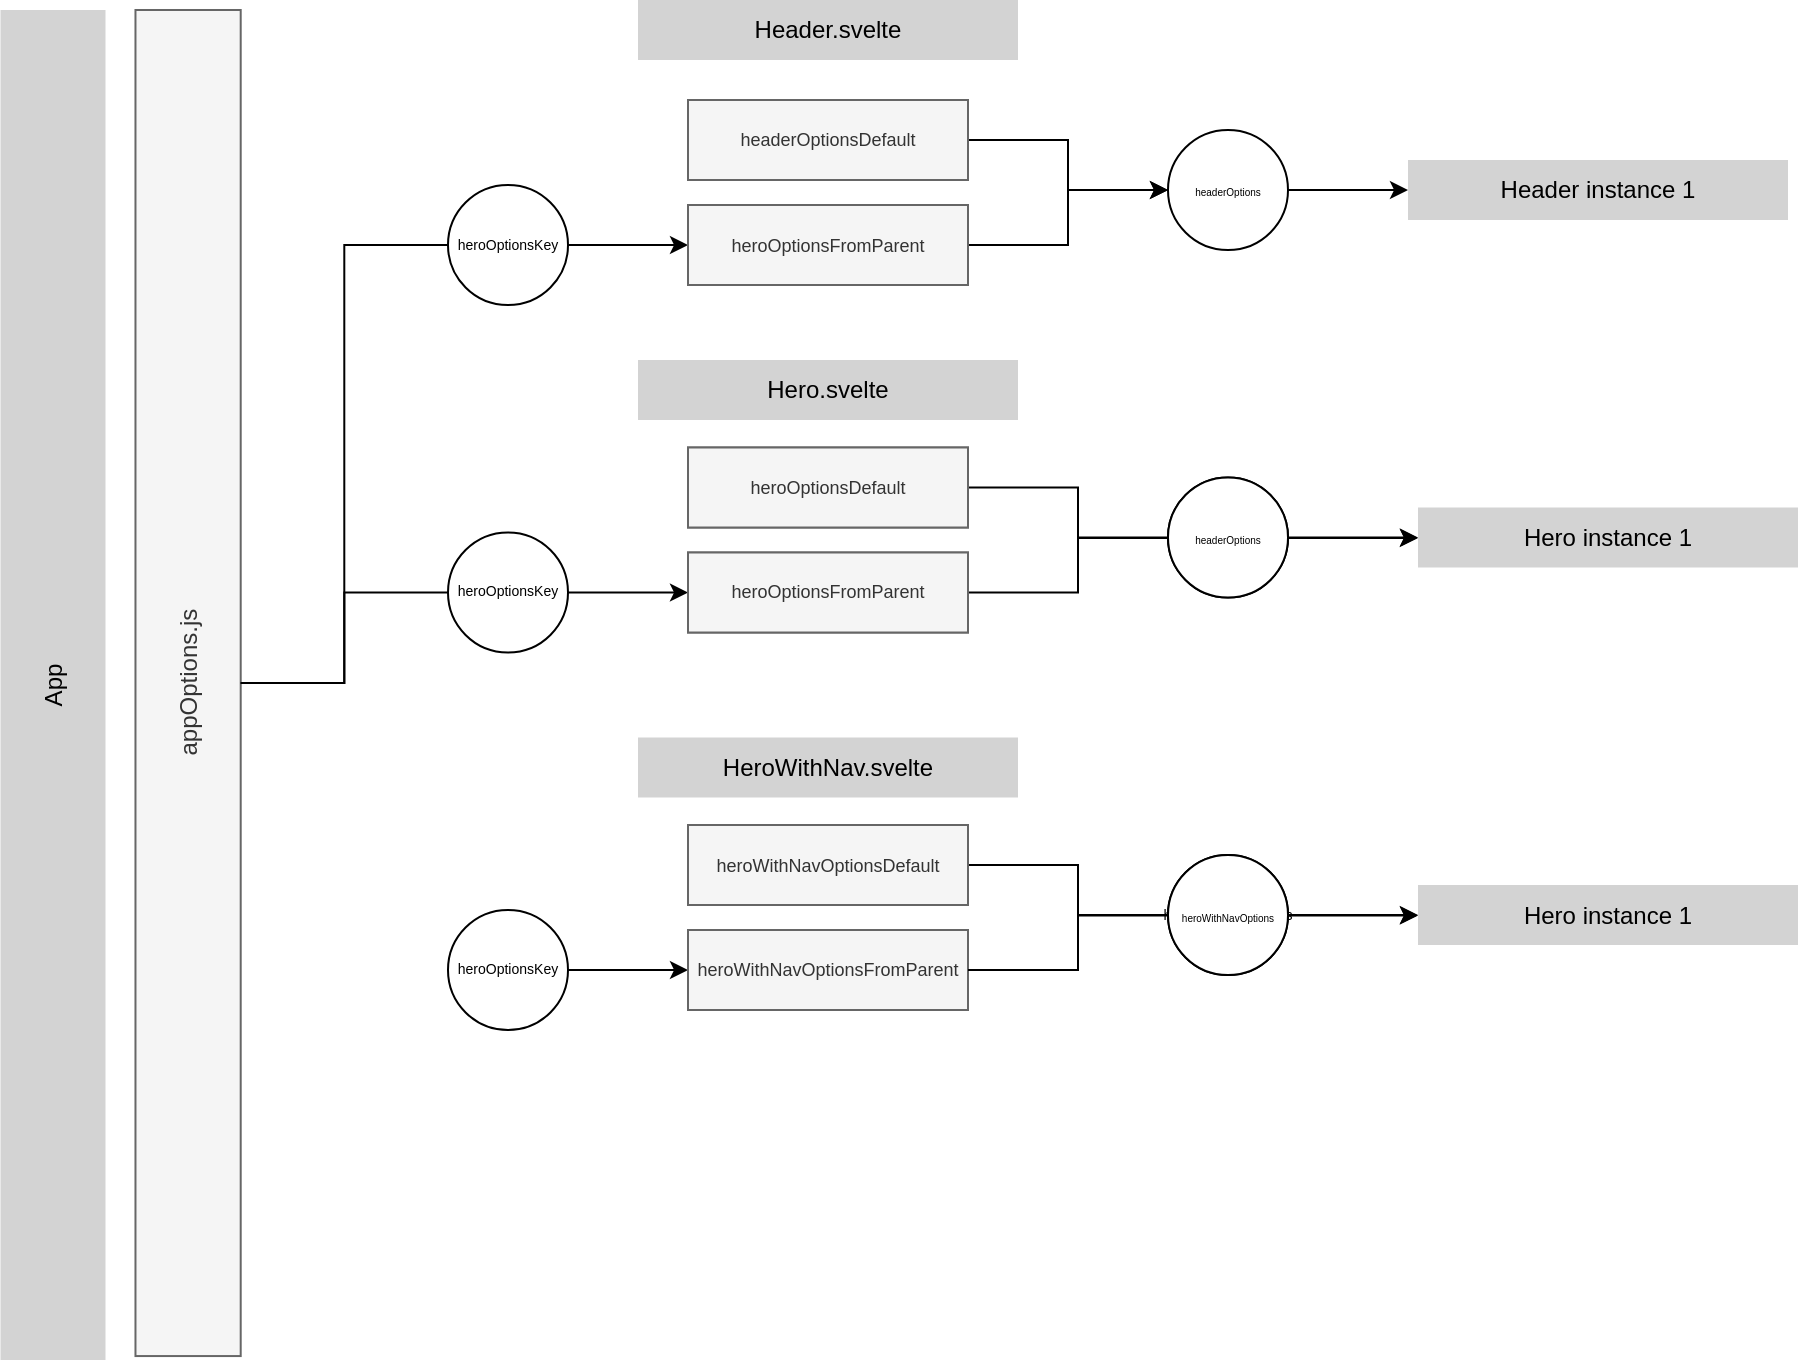 <mxfile version="20.8.5" type="github">
  <diagram id="IGUBsqEvJBDToRgxuwG9" name="Page-1">
    <mxGraphModel dx="1179" dy="650" grid="1" gridSize="10" guides="1" tooltips="1" connect="1" arrows="1" fold="1" page="1" pageScale="1" pageWidth="1100" pageHeight="1700" math="0" shadow="0">
      <root>
        <mxCell id="0" />
        <mxCell id="1" parent="0" />
        <mxCell id="0CWngfslQhV5JmRdgVPv-1" value="App" style="text;html=1;strokeColor=none;fillColor=lightGray;align=center;verticalAlign=middle;whiteSpace=wrap;rounded=0;rotation=-90;" parent="1" vertex="1">
          <mxGeometry x="-300" y="326.25" width="675" height="52.5" as="geometry" />
        </mxCell>
        <mxCell id="PyMM_Ea5d_zF53Q1OTcc-1" style="edgeStyle=orthogonalEdgeStyle;rounded=0;orthogonalLoop=1;jettySize=auto;html=1;entryX=0;entryY=0.5;entryDx=0;entryDy=0;startArrow=none;" parent="1" source="p-qXgTiJX87faGTN7LrM-1" target="0CWngfslQhV5JmRdgVPv-7" edge="1">
          <mxGeometry relative="1" as="geometry" />
        </mxCell>
        <mxCell id="PyMM_Ea5d_zF53Q1OTcc-2" style="edgeStyle=orthogonalEdgeStyle;rounded=0;orthogonalLoop=1;jettySize=auto;html=1;entryX=0;entryY=0.5;entryDx=0;entryDy=0;startArrow=none;" parent="1" source="p-qXgTiJX87faGTN7LrM-8" target="0CWngfslQhV5JmRdgVPv-14" edge="1">
          <mxGeometry relative="1" as="geometry" />
        </mxCell>
        <mxCell id="0CWngfslQhV5JmRdgVPv-4" value="appOptions.js" style="text;html=1;align=center;verticalAlign=middle;whiteSpace=wrap;rounded=0;rotation=-90;fillColor=#f5f5f5;fontColor=#333333;strokeColor=#666666;" parent="1" vertex="1">
          <mxGeometry x="-231.47" y="325.21" width="673.03" height="52.61" as="geometry" />
        </mxCell>
        <mxCell id="0CWngfslQhV5JmRdgVPv-5" value="Header.svelte" style="text;html=1;strokeColor=none;fillColor=lightGray;align=center;verticalAlign=middle;whiteSpace=wrap;rounded=0;rotation=0;" parent="1" vertex="1">
          <mxGeometry x="330" y="10" width="190" height="30" as="geometry" />
        </mxCell>
        <mxCell id="p-qXgTiJX87faGTN7LrM-4" style="edgeStyle=orthogonalEdgeStyle;rounded=0;orthogonalLoop=1;jettySize=auto;html=1;entryX=0;entryY=0.5;entryDx=0;entryDy=0;fontSize=7;" edge="1" parent="1" source="0CWngfslQhV5JmRdgVPv-6" target="p-qXgTiJX87faGTN7LrM-3">
          <mxGeometry relative="1" as="geometry" />
        </mxCell>
        <mxCell id="0CWngfslQhV5JmRdgVPv-6" value="headerOptionsDefault" style="text;html=1;align=center;verticalAlign=middle;whiteSpace=wrap;rounded=0;rotation=0;fillColor=#f5f5f5;fontColor=#333333;strokeColor=#666666;" parent="1" vertex="1">
          <mxGeometry x="355" y="60" width="140" height="40" as="geometry" />
        </mxCell>
        <mxCell id="p-qXgTiJX87faGTN7LrM-5" style="edgeStyle=orthogonalEdgeStyle;rounded=0;orthogonalLoop=1;jettySize=auto;html=1;entryX=0;entryY=0.5;entryDx=0;entryDy=0;fontSize=7;" edge="1" parent="1" source="0CWngfslQhV5JmRdgVPv-7" target="p-qXgTiJX87faGTN7LrM-3">
          <mxGeometry relative="1" as="geometry" />
        </mxCell>
        <mxCell id="0CWngfslQhV5JmRdgVPv-7" value="heroOptionsFromParent" style="text;html=1;align=center;verticalAlign=middle;whiteSpace=wrap;rounded=0;rotation=0;fillColor=#f5f5f5;fontColor=#333333;strokeColor=#666666;" parent="1" vertex="1">
          <mxGeometry x="355" y="112.5" width="140" height="40" as="geometry" />
        </mxCell>
        <mxCell id="0CWngfslQhV5JmRdgVPv-19" style="edgeStyle=orthogonalEdgeStyle;rounded=0;orthogonalLoop=1;jettySize=auto;html=1;" parent="1" source="0CWngfslQhV5JmRdgVPv-12" target="0CWngfslQhV5JmRdgVPv-15" edge="1">
          <mxGeometry relative="1" as="geometry">
            <Array as="points">
              <mxPoint x="550" y="254" />
              <mxPoint x="550" y="279" />
            </Array>
          </mxGeometry>
        </mxCell>
        <mxCell id="0CWngfslQhV5JmRdgVPv-12" value="heroOptionsDefault" style="text;html=1;align=center;verticalAlign=middle;whiteSpace=wrap;rounded=0;rotation=0;fillColor=#f5f5f5;fontColor=#333333;strokeColor=#666666;" parent="1" vertex="1">
          <mxGeometry x="355" y="233.75" width="140" height="40" as="geometry" />
        </mxCell>
        <mxCell id="0CWngfslQhV5JmRdgVPv-18" style="edgeStyle=orthogonalEdgeStyle;rounded=0;orthogonalLoop=1;jettySize=auto;html=1;entryX=0;entryY=0.5;entryDx=0;entryDy=0;startArrow=none;" parent="1" source="p-qXgTiJX87faGTN7LrM-10" target="0CWngfslQhV5JmRdgVPv-15" edge="1">
          <mxGeometry relative="1" as="geometry" />
        </mxCell>
        <mxCell id="0CWngfslQhV5JmRdgVPv-14" value="heroOptionsFromParent" style="text;html=1;align=center;verticalAlign=middle;whiteSpace=wrap;rounded=0;rotation=0;fillColor=#f5f5f5;fontColor=#333333;strokeColor=#666666;" parent="1" vertex="1">
          <mxGeometry x="355" y="286.25" width="140" height="40" as="geometry" />
        </mxCell>
        <mxCell id="0CWngfslQhV5JmRdgVPv-15" value="Hero instance 1" style="text;html=1;strokeColor=none;fillColor=lightGray;align=center;verticalAlign=middle;whiteSpace=wrap;rounded=0;rotation=0;" parent="1" vertex="1">
          <mxGeometry x="720" y="263.75" width="190" height="30" as="geometry" />
        </mxCell>
        <mxCell id="PyMM_Ea5d_zF53Q1OTcc-4" value="Header instance 1" style="text;html=1;strokeColor=none;fillColor=lightGray;align=center;verticalAlign=middle;whiteSpace=wrap;rounded=0;rotation=0;" parent="1" vertex="1">
          <mxGeometry x="715" y="90" width="190" height="30" as="geometry" />
        </mxCell>
        <mxCell id="p-qXgTiJX87faGTN7LrM-2" value="" style="edgeStyle=orthogonalEdgeStyle;rounded=0;orthogonalLoop=1;jettySize=auto;html=1;entryX=0;entryY=0.5;entryDx=0;entryDy=0;endArrow=none;" edge="1" parent="1" source="0CWngfslQhV5JmRdgVPv-4" target="p-qXgTiJX87faGTN7LrM-1">
          <mxGeometry relative="1" as="geometry">
            <mxPoint x="131.355" y="243.002" as="sourcePoint" />
            <mxPoint x="235.0" y="132.5" as="targetPoint" />
          </mxGeometry>
        </mxCell>
        <mxCell id="p-qXgTiJX87faGTN7LrM-1" value="heroOptionsKey" style="ellipse;whiteSpace=wrap;html=1;fontSize=7;" vertex="1" parent="1">
          <mxGeometry x="235" y="102.5" width="60" height="60" as="geometry" />
        </mxCell>
        <mxCell id="p-qXgTiJX87faGTN7LrM-6" style="edgeStyle=orthogonalEdgeStyle;rounded=0;orthogonalLoop=1;jettySize=auto;html=1;entryX=0;entryY=0.5;entryDx=0;entryDy=0;fontSize=7;" edge="1" parent="1" source="p-qXgTiJX87faGTN7LrM-3" target="PyMM_Ea5d_zF53Q1OTcc-4">
          <mxGeometry relative="1" as="geometry" />
        </mxCell>
        <mxCell id="p-qXgTiJX87faGTN7LrM-3" value="headerOptions" style="ellipse;whiteSpace=wrap;html=1;fontSize=5;" vertex="1" parent="1">
          <mxGeometry x="595" y="75" width="60" height="60" as="geometry" />
        </mxCell>
        <mxCell id="p-qXgTiJX87faGTN7LrM-7" value="Hero.svelte" style="text;html=1;strokeColor=none;fillColor=lightGray;align=center;verticalAlign=middle;whiteSpace=wrap;rounded=0;rotation=0;" vertex="1" parent="1">
          <mxGeometry x="330" y="190" width="190" height="30" as="geometry" />
        </mxCell>
        <mxCell id="p-qXgTiJX87faGTN7LrM-9" value="" style="edgeStyle=orthogonalEdgeStyle;rounded=0;orthogonalLoop=1;jettySize=auto;html=1;entryX=0;entryY=0.5;entryDx=0;entryDy=0;endArrow=none;" edge="1" parent="1" source="0CWngfslQhV5JmRdgVPv-4" target="p-qXgTiJX87faGTN7LrM-8">
          <mxGeometry relative="1" as="geometry">
            <mxPoint x="131.35" y="351.515" as="sourcePoint" />
            <mxPoint x="355.0" y="306.25" as="targetPoint" />
          </mxGeometry>
        </mxCell>
        <mxCell id="p-qXgTiJX87faGTN7LrM-8" value="heroOptionsKey" style="ellipse;whiteSpace=wrap;html=1;fontSize=7;" vertex="1" parent="1">
          <mxGeometry x="235" y="276.25" width="60" height="60" as="geometry" />
        </mxCell>
        <mxCell id="p-qXgTiJX87faGTN7LrM-11" value="" style="edgeStyle=orthogonalEdgeStyle;rounded=0;orthogonalLoop=1;jettySize=auto;html=1;entryX=0;entryY=0.5;entryDx=0;entryDy=0;endArrow=none;" edge="1" parent="1" source="0CWngfslQhV5JmRdgVPv-14" target="p-qXgTiJX87faGTN7LrM-10">
          <mxGeometry relative="1" as="geometry">
            <mxPoint x="495.0" y="306.276" as="sourcePoint" />
            <mxPoint x="720.0" y="278.75" as="targetPoint" />
            <Array as="points">
              <mxPoint x="550" y="306" />
              <mxPoint x="550" y="279" />
            </Array>
          </mxGeometry>
        </mxCell>
        <mxCell id="p-qXgTiJX87faGTN7LrM-10" value="headerOptions" style="ellipse;whiteSpace=wrap;html=1;fontSize=7;" vertex="1" parent="1">
          <mxGeometry x="595" y="248.75" width="60" height="60" as="geometry" />
        </mxCell>
        <mxCell id="p-qXgTiJX87faGTN7LrM-12" style="edgeStyle=orthogonalEdgeStyle;rounded=0;orthogonalLoop=1;jettySize=auto;html=1;entryX=0;entryY=0.5;entryDx=0;entryDy=0;startArrow=none;" edge="1" parent="1" source="p-qXgTiJX87faGTN7LrM-19" target="p-qXgTiJX87faGTN7LrM-16">
          <mxGeometry relative="1" as="geometry" />
        </mxCell>
        <mxCell id="p-qXgTiJX87faGTN7LrM-13" style="edgeStyle=orthogonalEdgeStyle;rounded=0;orthogonalLoop=1;jettySize=auto;html=1;" edge="1" parent="1" source="p-qXgTiJX87faGTN7LrM-14" target="p-qXgTiJX87faGTN7LrM-17">
          <mxGeometry relative="1" as="geometry">
            <Array as="points">
              <mxPoint x="550" y="442.75" />
              <mxPoint x="550" y="467.75" />
            </Array>
          </mxGeometry>
        </mxCell>
        <mxCell id="p-qXgTiJX87faGTN7LrM-14" value="heroWithNavOptionsDefault" style="text;html=1;align=center;verticalAlign=middle;whiteSpace=wrap;rounded=0;rotation=0;fillColor=#f5f5f5;fontColor=#333333;strokeColor=#666666;fontSize=9;" vertex="1" parent="1">
          <mxGeometry x="355" y="422.5" width="140" height="40" as="geometry" />
        </mxCell>
        <mxCell id="p-qXgTiJX87faGTN7LrM-15" style="edgeStyle=orthogonalEdgeStyle;rounded=0;orthogonalLoop=1;jettySize=auto;html=1;entryX=0;entryY=0.5;entryDx=0;entryDy=0;startArrow=none;" edge="1" parent="1" source="p-qXgTiJX87faGTN7LrM-21" target="p-qXgTiJX87faGTN7LrM-17">
          <mxGeometry relative="1" as="geometry" />
        </mxCell>
        <mxCell id="p-qXgTiJX87faGTN7LrM-16" value="heroWithNavOptionsFromParent" style="text;html=1;align=center;verticalAlign=middle;whiteSpace=wrap;rounded=0;rotation=0;fillColor=#f5f5f5;fontColor=#333333;strokeColor=#666666;fontSize=9;" vertex="1" parent="1">
          <mxGeometry x="355" y="475" width="140" height="40" as="geometry" />
        </mxCell>
        <mxCell id="p-qXgTiJX87faGTN7LrM-17" value="Hero instance 1" style="text;html=1;strokeColor=none;fillColor=lightGray;align=center;verticalAlign=middle;whiteSpace=wrap;rounded=0;rotation=0;" vertex="1" parent="1">
          <mxGeometry x="720" y="452.5" width="190" height="30" as="geometry" />
        </mxCell>
        <mxCell id="p-qXgTiJX87faGTN7LrM-18" value="HeroWithNav.svelte" style="text;html=1;strokeColor=none;fillColor=lightGray;align=center;verticalAlign=middle;whiteSpace=wrap;rounded=0;rotation=0;" vertex="1" parent="1">
          <mxGeometry x="330" y="378.75" width="190" height="30" as="geometry" />
        </mxCell>
        <mxCell id="p-qXgTiJX87faGTN7LrM-19" value="heroOptionsKey" style="ellipse;whiteSpace=wrap;html=1;fontSize=7;" vertex="1" parent="1">
          <mxGeometry x="235" y="465" width="60" height="60" as="geometry" />
        </mxCell>
        <mxCell id="p-qXgTiJX87faGTN7LrM-20" value="" style="edgeStyle=orthogonalEdgeStyle;rounded=0;orthogonalLoop=1;jettySize=auto;html=1;entryX=0;entryY=0.5;entryDx=0;entryDy=0;endArrow=none;" edge="1" parent="1" source="p-qXgTiJX87faGTN7LrM-16" target="p-qXgTiJX87faGTN7LrM-21">
          <mxGeometry relative="1" as="geometry">
            <mxPoint x="495.0" y="495.026" as="sourcePoint" />
            <mxPoint x="720.0" y="467.5" as="targetPoint" />
            <Array as="points">
              <mxPoint x="550" y="494.75" />
              <mxPoint x="550" y="467.75" />
            </Array>
          </mxGeometry>
        </mxCell>
        <mxCell id="p-qXgTiJX87faGTN7LrM-21" value="heroWithNavOptions" style="ellipse;whiteSpace=wrap;html=1;fontSize=7;" vertex="1" parent="1">
          <mxGeometry x="595" y="437.5" width="60" height="60" as="geometry" />
        </mxCell>
        <mxCell id="p-qXgTiJX87faGTN7LrM-22" value="headerOptionsDefault" style="text;html=1;align=center;verticalAlign=middle;whiteSpace=wrap;rounded=0;rotation=0;fillColor=#f5f5f5;fontColor=#333333;strokeColor=#666666;" vertex="1" parent="1">
          <mxGeometry x="355" y="60" width="140" height="40" as="geometry" />
        </mxCell>
        <mxCell id="p-qXgTiJX87faGTN7LrM-23" value="heroOptionsFromParent" style="text;html=1;align=center;verticalAlign=middle;whiteSpace=wrap;rounded=0;rotation=0;fillColor=#f5f5f5;fontColor=#333333;strokeColor=#666666;" vertex="1" parent="1">
          <mxGeometry x="355" y="112.5" width="140" height="40" as="geometry" />
        </mxCell>
        <mxCell id="p-qXgTiJX87faGTN7LrM-24" value="heroOptionsFromParent" style="text;html=1;align=center;verticalAlign=middle;whiteSpace=wrap;rounded=0;rotation=0;fillColor=#f5f5f5;fontColor=#333333;strokeColor=#666666;fontSize=9;" vertex="1" parent="1">
          <mxGeometry x="355" y="286.25" width="140" height="40" as="geometry" />
        </mxCell>
        <mxCell id="p-qXgTiJX87faGTN7LrM-25" value="heroOptionsDefault" style="text;html=1;align=center;verticalAlign=middle;whiteSpace=wrap;rounded=0;rotation=0;fillColor=#f5f5f5;fontColor=#333333;strokeColor=#666666;fontSize=9;" vertex="1" parent="1">
          <mxGeometry x="355" y="233.75" width="140" height="40" as="geometry" />
        </mxCell>
        <mxCell id="p-qXgTiJX87faGTN7LrM-26" value="heroOptionsFromParent" style="text;html=1;align=center;verticalAlign=middle;whiteSpace=wrap;rounded=0;rotation=0;fillColor=#f5f5f5;fontColor=#333333;strokeColor=#666666;fontSize=9;" vertex="1" parent="1">
          <mxGeometry x="355" y="112.5" width="140" height="40" as="geometry" />
        </mxCell>
        <mxCell id="p-qXgTiJX87faGTN7LrM-27" value="headerOptionsDefault" style="text;html=1;align=center;verticalAlign=middle;whiteSpace=wrap;rounded=0;rotation=0;fillColor=#f5f5f5;fontColor=#333333;strokeColor=#666666;fontSize=9;" vertex="1" parent="1">
          <mxGeometry x="355" y="60" width="140" height="40" as="geometry" />
        </mxCell>
        <mxCell id="p-qXgTiJX87faGTN7LrM-28" value="heroWithNavOptions" style="ellipse;whiteSpace=wrap;html=1;fontSize=5;" vertex="1" parent="1">
          <mxGeometry x="595" y="437.5" width="60" height="60" as="geometry" />
        </mxCell>
        <mxCell id="p-qXgTiJX87faGTN7LrM-29" value="headerOptions" style="ellipse;whiteSpace=wrap;html=1;fontSize=5;" vertex="1" parent="1">
          <mxGeometry x="595" y="248.75" width="60" height="60" as="geometry" />
        </mxCell>
      </root>
    </mxGraphModel>
  </diagram>
</mxfile>
